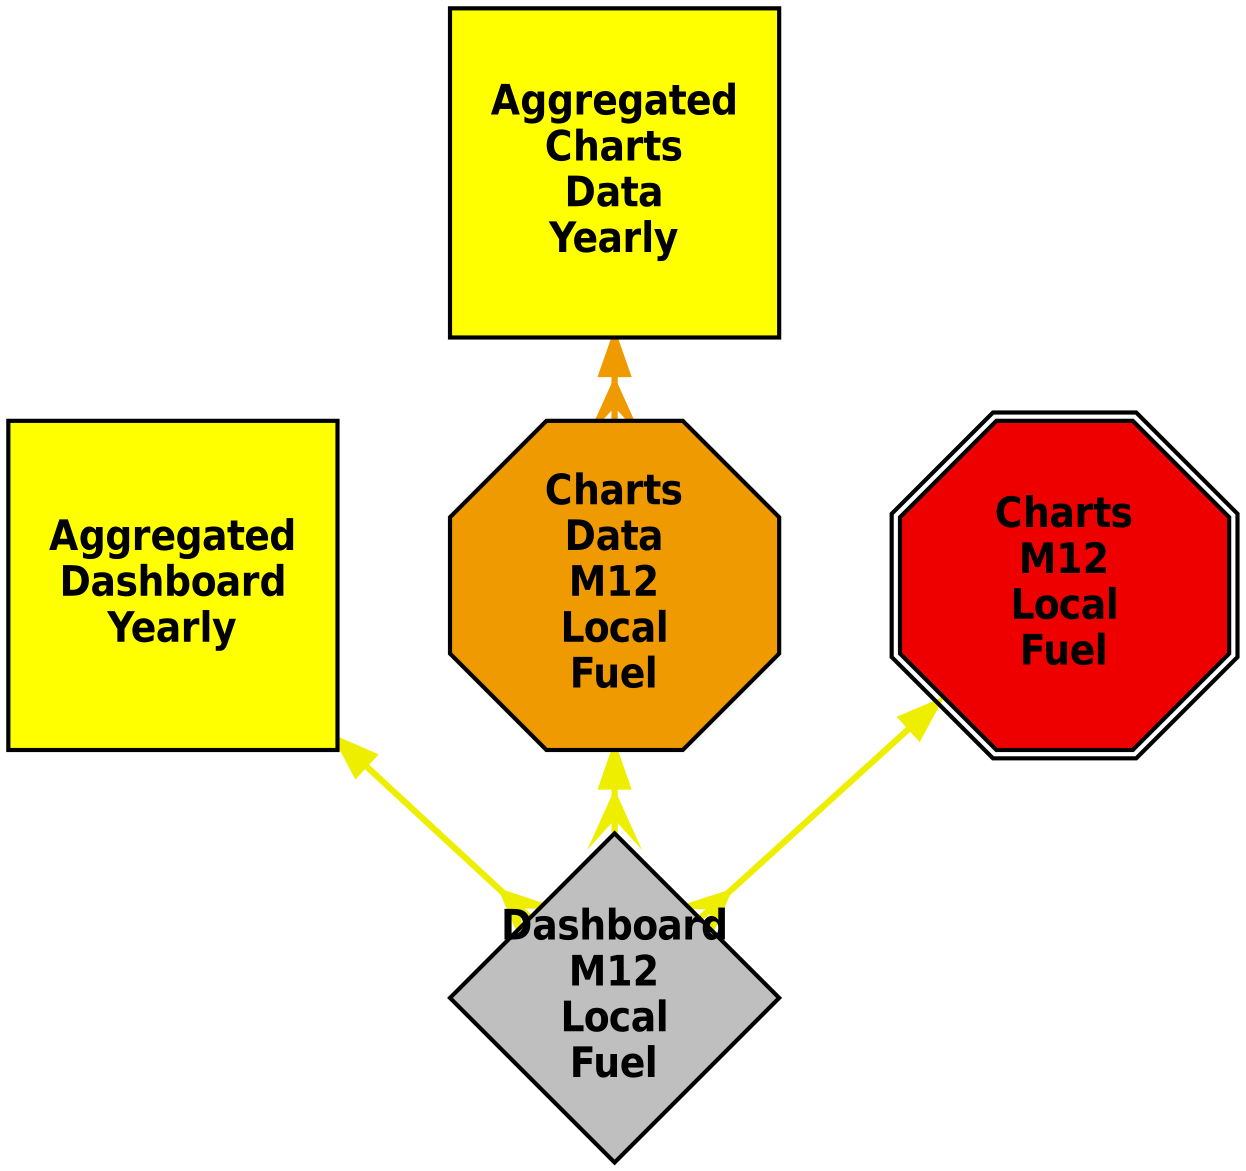 digraph dependencies {
layers="one:two:three";
outputorder="edgesfirst";
nodesep=0.75;
Dashboard_M12_Local_Fuel [layer="two"] [style="filled"] [height="2.2"] [shape="diamond"] [fontsize="20"] [fillcolor="grey75"] [fontname="Helvetica-Narrow-Bold"] [fixedsize="true"] [label="Dashboard\nM12\nLocal\nFuel"] [width="2.2"] [penwidth="2"];
Aggregated_Dashboard_Yearly -> Dashboard_M12_Local_Fuel [layer="one"] [arrowhead="crow"] [color="yellow2"] [arrowsize="1.75"] [dir="both"] [penwidth="3"];
Charts_Data_M12_Local_Fuel -> Dashboard_M12_Local_Fuel [layer="one"] [arrowhead="crow"] [color="yellow2"] [arrowsize="1.75"] [dir="both"] [penwidth="3"];
Charts_M12_Local_Fuel -> Dashboard_M12_Local_Fuel [layer="one"] [arrowhead="crow"] [color="yellow2"] [arrowsize="1.75"] [dir="both"] [penwidth="3"];
Aggregated_Dashboard_Yearly [layer="two"] [style="filled"] [height="2.2"] [shape="box"] [fontsize="20"] [fillcolor="yellow"] [fontname="Helvetica-Narrow-Bold"] [fixedsize="true"] [label="Aggregated\nDashboard\nYearly"] [width="2.2"] [penwidth="2"];
Charts_Data_M12_Local_Fuel [layer="two"] [style="filled"] [height="2.2"] [shape="octagon"] [fontsize="20"] [fillcolor="orange2"] [fontname="Helvetica-Narrow-Bold"] [fixedsize="true"] [label="Charts\nData\nM12\nLocal\nFuel"] [width="2.2"] [penwidth="2"];
Aggregated_Charts_Data_Yearly -> Charts_Data_M12_Local_Fuel [layer="one"] [arrowhead="crow"] [color="orange2"] [arrowsize="1.75"] [dir="both"] [penwidth="3"];
Charts_M12_Local_Fuel [layer="two"] [style="filled"] [height="2.2"] [shape="doubleoctagon"] [fontsize="20"] [fillcolor="red2"] [fontname="Helvetica-Narrow-Bold"] [fixedsize="true"] [label="Charts\nM12\nLocal\nFuel"] [width="2.2"] [penwidth="2"];
Aggregated_Charts_Data_Yearly [layer="two"] [style="filled"] [height="2.2"] [shape="box"] [fontsize="20"] [fillcolor="yellow"] [fontname="Helvetica-Narrow-Bold"] [fixedsize="true"] [label="Aggregated\nCharts\nData\nYearly"] [width="2.2"] [penwidth="2"];
}